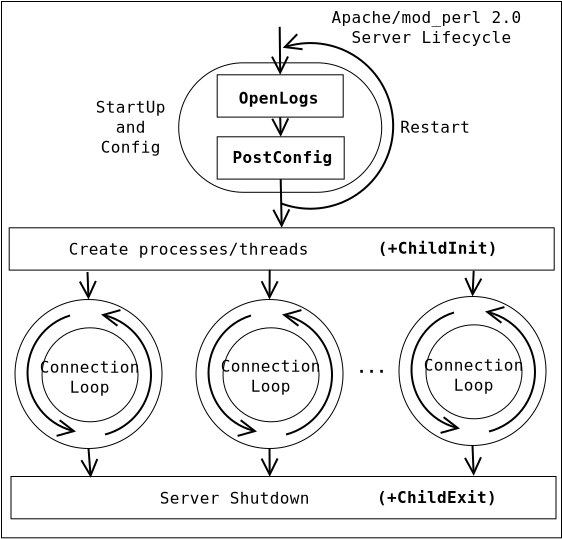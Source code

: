 <?xml version="1.0" encoding="UTF-8"?>
<dia:diagram xmlns:dia="http://www.lysator.liu.se/~alla/dia/">
  <dia:layer name="Background" visible="true">
    <dia:object type="Standard - Box" version="0" id="O0">
      <dia:attribute name="obj_pos">
        <dia:point val="0.465,-0.915"/>
      </dia:attribute>
      <dia:attribute name="obj_bb">
        <dia:rectangle val="0.44,-0.94;28.49,25.925"/>
      </dia:attribute>
      <dia:attribute name="elem_corner">
        <dia:point val="0.465,-0.915"/>
      </dia:attribute>
      <dia:attribute name="elem_width">
        <dia:real val="28"/>
      </dia:attribute>
      <dia:attribute name="elem_height">
        <dia:real val="26.815"/>
      </dia:attribute>
      <dia:attribute name="border_width">
        <dia:real val="0.05"/>
      </dia:attribute>
      <dia:attribute name="show_background">
        <dia:boolean val="false"/>
      </dia:attribute>
    </dia:object>
    <dia:object type="Standard - Box" version="0" id="O1">
      <dia:attribute name="obj_pos">
        <dia:point val="9.325,2.15"/>
      </dia:attribute>
      <dia:attribute name="obj_bb">
        <dia:rectangle val="9.3,2.125;19.5,8.65"/>
      </dia:attribute>
      <dia:attribute name="elem_corner">
        <dia:point val="9.325,2.15"/>
      </dia:attribute>
      <dia:attribute name="elem_width">
        <dia:real val="10.15"/>
      </dia:attribute>
      <dia:attribute name="elem_height">
        <dia:real val="6.475"/>
      </dia:attribute>
      <dia:attribute name="border_width">
        <dia:real val="0.05"/>
      </dia:attribute>
      <dia:attribute name="show_background">
        <dia:boolean val="false"/>
      </dia:attribute>
      <dia:attribute name="corner_radius">
        <dia:real val="10"/>
      </dia:attribute>
    </dia:object>
    <dia:object type="Standard - Box" version="0" id="O2">
      <dia:attribute name="obj_pos">
        <dia:point val="11.25,2.75"/>
      </dia:attribute>
      <dia:attribute name="obj_bb">
        <dia:rectangle val="11.225,2.725;17.575,4.89"/>
      </dia:attribute>
      <dia:attribute name="elem_corner">
        <dia:point val="11.25,2.75"/>
      </dia:attribute>
      <dia:attribute name="elem_width">
        <dia:real val="6.3"/>
      </dia:attribute>
      <dia:attribute name="elem_height">
        <dia:real val="2.115"/>
      </dia:attribute>
      <dia:attribute name="border_width">
        <dia:real val="0.05"/>
      </dia:attribute>
      <dia:attribute name="show_background">
        <dia:boolean val="false"/>
      </dia:attribute>
    </dia:object>
    <dia:object type="Standard - Box" version="0" id="O3">
      <dia:attribute name="obj_pos">
        <dia:point val="11.25,5.85"/>
      </dia:attribute>
      <dia:attribute name="obj_bb">
        <dia:rectangle val="11.225,5.825;17.625,7.99"/>
      </dia:attribute>
      <dia:attribute name="elem_corner">
        <dia:point val="11.25,5.85"/>
      </dia:attribute>
      <dia:attribute name="elem_width">
        <dia:real val="6.35"/>
      </dia:attribute>
      <dia:attribute name="elem_height">
        <dia:real val="2.115"/>
      </dia:attribute>
      <dia:attribute name="border_width">
        <dia:real val="0.05"/>
      </dia:attribute>
      <dia:attribute name="show_background">
        <dia:boolean val="false"/>
      </dia:attribute>
    </dia:object>
    <dia:object type="Standard - Box" version="0" id="O4">
      <dia:attribute name="obj_pos">
        <dia:point val="0.85,10.4"/>
      </dia:attribute>
      <dia:attribute name="obj_bb">
        <dia:rectangle val="0.825,10.375;28.125,12.54"/>
      </dia:attribute>
      <dia:attribute name="elem_corner">
        <dia:point val="0.85,10.4"/>
      </dia:attribute>
      <dia:attribute name="elem_width">
        <dia:real val="27.25"/>
      </dia:attribute>
      <dia:attribute name="elem_height">
        <dia:real val="2.115"/>
      </dia:attribute>
      <dia:attribute name="border_width">
        <dia:real val="0.05"/>
      </dia:attribute>
      <dia:attribute name="show_background">
        <dia:boolean val="false"/>
      </dia:attribute>
    </dia:object>
    <dia:object type="Standard - Line" version="0" id="O5">
      <dia:attribute name="obj_pos">
        <dia:point val="14.4,4.865"/>
      </dia:attribute>
      <dia:attribute name="obj_bb">
        <dia:rectangle val="13.624,4.814;15.226,5.92"/>
      </dia:attribute>
      <dia:attribute name="conn_endpoints">
        <dia:point val="14.4,4.865"/>
        <dia:point val="14.425,5.85"/>
      </dia:attribute>
      <dia:attribute name="numcp">
        <dia:int val="1"/>
      </dia:attribute>
      <dia:attribute name="end_arrow">
        <dia:enum val="1"/>
      </dia:attribute>
      <dia:attribute name="end_arrow_length">
        <dia:real val="0.8"/>
      </dia:attribute>
      <dia:attribute name="end_arrow_width">
        <dia:real val="0.8"/>
      </dia:attribute>
      <dia:connections>
        <dia:connection handle="0" to="O2" connection="6"/>
        <dia:connection handle="1" to="O3" connection="1"/>
      </dia:connections>
    </dia:object>
    <dia:object type="Standard - Line" version="0" id="O6">
      <dia:attribute name="obj_pos">
        <dia:point val="14.425,7.965"/>
      </dia:attribute>
      <dia:attribute name="obj_bb">
        <dia:rectangle val="13.674,7.914;15.276,10.466"/>
      </dia:attribute>
      <dia:attribute name="conn_endpoints">
        <dia:point val="14.425,7.965"/>
        <dia:point val="14.475,10.4"/>
      </dia:attribute>
      <dia:attribute name="numcp">
        <dia:int val="1"/>
      </dia:attribute>
      <dia:attribute name="end_arrow">
        <dia:enum val="1"/>
      </dia:attribute>
      <dia:attribute name="end_arrow_length">
        <dia:real val="0.8"/>
      </dia:attribute>
      <dia:attribute name="end_arrow_width">
        <dia:real val="0.8"/>
      </dia:attribute>
      <dia:connections>
        <dia:connection handle="0" to="O3" connection="6"/>
        <dia:connection handle="1" to="O4" connection="1"/>
      </dia:connections>
    </dia:object>
    <dia:object type="Standard - Line" version="0" id="O7">
      <dia:attribute name="obj_pos">
        <dia:point val="24.075,12.55"/>
      </dia:attribute>
      <dia:attribute name="obj_bb">
        <dia:rectangle val="23.213,12.498;24.817,13.922"/>
      </dia:attribute>
      <dia:attribute name="conn_endpoints">
        <dia:point val="24.075,12.55"/>
        <dia:point val="24.015,13.835"/>
      </dia:attribute>
      <dia:attribute name="numcp">
        <dia:int val="1"/>
      </dia:attribute>
      <dia:attribute name="end_arrow">
        <dia:enum val="1"/>
      </dia:attribute>
      <dia:attribute name="end_arrow_length">
        <dia:real val="0.8"/>
      </dia:attribute>
      <dia:attribute name="end_arrow_width">
        <dia:real val="0.8"/>
      </dia:attribute>
      <dia:connections>
        <dia:connection handle="1" to="O24" connection="1"/>
      </dia:connections>
    </dia:object>
    <dia:object type="Standard - Text" version="0" id="O8">
      <dia:attribute name="obj_pos">
        <dia:point val="14.25,4.2"/>
      </dia:attribute>
      <dia:attribute name="obj_bb">
        <dia:rectangle val="11.671,3.454;16.829,4.454"/>
      </dia:attribute>
      <dia:attribute name="text">
        <dia:composite type="text">
          <dia:attribute name="string">
            <dia:string>#OpenLogs#</dia:string>
          </dia:attribute>
          <dia:attribute name="font">
            <dia:font name="Courier-Bold"/>
          </dia:attribute>
          <dia:attribute name="height">
            <dia:real val="1"/>
          </dia:attribute>
          <dia:attribute name="pos">
            <dia:point val="14.25,4.2"/>
          </dia:attribute>
          <dia:attribute name="color">
            <dia:color val="#000000"/>
          </dia:attribute>
          <dia:attribute name="alignment">
            <dia:enum val="1"/>
          </dia:attribute>
        </dia:composite>
      </dia:attribute>
    </dia:object>
    <dia:object type="Standard - Text" version="0" id="O9">
      <dia:attribute name="obj_pos">
        <dia:point val="14.509,7.161"/>
      </dia:attribute>
      <dia:attribute name="obj_bb">
        <dia:rectangle val="11.27,6.415;17.749,7.415"/>
      </dia:attribute>
      <dia:attribute name="text">
        <dia:composite type="text">
          <dia:attribute name="string">
            <dia:string>#PostConfig#</dia:string>
          </dia:attribute>
          <dia:attribute name="font">
            <dia:font name="Courier-Bold"/>
          </dia:attribute>
          <dia:attribute name="height">
            <dia:real val="1"/>
          </dia:attribute>
          <dia:attribute name="pos">
            <dia:point val="14.509,7.161"/>
          </dia:attribute>
          <dia:attribute name="color">
            <dia:color val="#000000"/>
          </dia:attribute>
          <dia:attribute name="alignment">
            <dia:enum val="1"/>
          </dia:attribute>
        </dia:composite>
      </dia:attribute>
    </dia:object>
    <dia:object type="Standard - Text" version="0" id="O10">
      <dia:attribute name="obj_pos">
        <dia:point val="9.825,11.75"/>
      </dia:attribute>
      <dia:attribute name="obj_bb">
        <dia:rectangle val="1.999,11.007;17.652,12.007"/>
      </dia:attribute>
      <dia:attribute name="text">
        <dia:composite type="text">
          <dia:attribute name="string">
            <dia:string>#Create processes/threads#</dia:string>
          </dia:attribute>
          <dia:attribute name="font">
            <dia:font name="Courier"/>
          </dia:attribute>
          <dia:attribute name="height">
            <dia:real val="1"/>
          </dia:attribute>
          <dia:attribute name="pos">
            <dia:point val="9.825,11.75"/>
          </dia:attribute>
          <dia:attribute name="color">
            <dia:color val="#000000"/>
          </dia:attribute>
          <dia:attribute name="alignment">
            <dia:enum val="1"/>
          </dia:attribute>
        </dia:composite>
      </dia:attribute>
    </dia:object>
    <dia:object type="Standard - Arc" version="0" id="O11">
      <dia:attribute name="obj_pos">
        <dia:point val="14.45,9.182"/>
      </dia:attribute>
      <dia:attribute name="obj_bb">
        <dia:rectangle val="13.725,1.113;20.1,9.497"/>
      </dia:attribute>
      <dia:attribute name="conn_endpoints">
        <dia:point val="14.45,9.182"/>
        <dia:point val="14.525,1.4"/>
      </dia:attribute>
      <dia:attribute name="curve_distance">
        <dia:real val="5.562"/>
      </dia:attribute>
      <dia:attribute name="end_arrow">
        <dia:enum val="1"/>
      </dia:attribute>
      <dia:attribute name="end_arrow_length">
        <dia:real val="0.8"/>
      </dia:attribute>
      <dia:attribute name="end_arrow_width">
        <dia:real val="0.8"/>
      </dia:attribute>
      <dia:connections>
        <dia:connection handle="0" to="O6" connection="0"/>
      </dia:connections>
    </dia:object>
    <dia:object type="Standard - Line" version="0" id="O12">
      <dia:attribute name="obj_pos">
        <dia:point val="14.375,0.35"/>
      </dia:attribute>
      <dia:attribute name="obj_bb">
        <dia:rectangle val="13.6,0.299;15.2,2.808"/>
      </dia:attribute>
      <dia:attribute name="conn_endpoints">
        <dia:point val="14.375,0.35"/>
        <dia:point val="14.4,2.75"/>
      </dia:attribute>
      <dia:attribute name="numcp">
        <dia:int val="1"/>
      </dia:attribute>
      <dia:attribute name="end_arrow">
        <dia:enum val="1"/>
      </dia:attribute>
      <dia:attribute name="end_arrow_length">
        <dia:real val="0.8"/>
      </dia:attribute>
      <dia:attribute name="end_arrow_width">
        <dia:real val="0.8"/>
      </dia:attribute>
      <dia:connections>
        <dia:connection handle="1" to="O2" connection="1"/>
      </dia:connections>
    </dia:object>
    <dia:object type="Standard - Text" version="0" id="O13">
      <dia:attribute name="obj_pos">
        <dia:point val="22.15,5.65"/>
      </dia:attribute>
      <dia:attribute name="obj_bb">
        <dia:rectangle val="19.901,4.907;24.399,5.907"/>
      </dia:attribute>
      <dia:attribute name="text">
        <dia:composite type="text">
          <dia:attribute name="string">
            <dia:string>#Restart#</dia:string>
          </dia:attribute>
          <dia:attribute name="font">
            <dia:font name="Courier"/>
          </dia:attribute>
          <dia:attribute name="height">
            <dia:real val="1"/>
          </dia:attribute>
          <dia:attribute name="pos">
            <dia:point val="22.15,5.65"/>
          </dia:attribute>
          <dia:attribute name="color">
            <dia:color val="#000000"/>
          </dia:attribute>
          <dia:attribute name="alignment">
            <dia:enum val="1"/>
          </dia:attribute>
        </dia:composite>
      </dia:attribute>
    </dia:object>
    <dia:object type="Standard - Line" version="0" id="O14">
      <dia:attribute name="obj_pos">
        <dia:point val="24.015,21.285"/>
      </dia:attribute>
      <dia:attribute name="obj_bb">
        <dia:rectangle val="23.274,21.233;24.876,22.882"/>
      </dia:attribute>
      <dia:attribute name="conn_endpoints">
        <dia:point val="24.015,21.285"/>
        <dia:point val="24.075,22.8"/>
      </dia:attribute>
      <dia:attribute name="numcp">
        <dia:int val="1"/>
      </dia:attribute>
      <dia:attribute name="end_arrow">
        <dia:enum val="1"/>
      </dia:attribute>
      <dia:attribute name="end_arrow_length">
        <dia:real val="0.8"/>
      </dia:attribute>
      <dia:attribute name="end_arrow_width">
        <dia:real val="0.8"/>
      </dia:attribute>
      <dia:connections>
        <dia:connection handle="0" to="O24" connection="6"/>
      </dia:connections>
    </dia:object>
    <dia:object type="Standard - Text" version="0" id="O15">
      <dia:attribute name="obj_pos">
        <dia:point val="6.925,4.65"/>
      </dia:attribute>
      <dia:attribute name="obj_bb">
        <dia:rectangle val="4.697,3.907;9.152,6.907"/>
      </dia:attribute>
      <dia:attribute name="text">
        <dia:composite type="text">
          <dia:attribute name="string">
            <dia:string>#StartUp
and
Config#</dia:string>
          </dia:attribute>
          <dia:attribute name="font">
            <dia:font name="Courier"/>
          </dia:attribute>
          <dia:attribute name="height">
            <dia:real val="1"/>
          </dia:attribute>
          <dia:attribute name="pos">
            <dia:point val="6.925,4.65"/>
          </dia:attribute>
          <dia:attribute name="color">
            <dia:color val="#000000"/>
          </dia:attribute>
          <dia:attribute name="alignment">
            <dia:enum val="1"/>
          </dia:attribute>
        </dia:composite>
      </dia:attribute>
    </dia:object>
    <dia:object type="Standard - Line" version="0" id="O16">
      <dia:attribute name="obj_pos">
        <dia:point val="4.765,12.61"/>
      </dia:attribute>
      <dia:attribute name="obj_bb">
        <dia:rectangle val="4.015,12.558;5.617,14.065"/>
      </dia:attribute>
      <dia:attribute name="conn_endpoints">
        <dia:point val="4.765,12.61"/>
        <dia:point val="4.816,13.985"/>
      </dia:attribute>
      <dia:attribute name="numcp">
        <dia:int val="1"/>
      </dia:attribute>
      <dia:attribute name="end_arrow">
        <dia:enum val="1"/>
      </dia:attribute>
      <dia:attribute name="end_arrow_length">
        <dia:real val="0.8"/>
      </dia:attribute>
      <dia:attribute name="end_arrow_width">
        <dia:real val="0.8"/>
      </dia:attribute>
      <dia:connections>
        <dia:connection handle="1" to="O29" connection="1"/>
      </dia:connections>
    </dia:object>
    <dia:object type="Standard - Line" version="0" id="O17">
      <dia:attribute name="obj_pos">
        <dia:point val="4.816,21.435"/>
      </dia:attribute>
      <dia:attribute name="obj_bb">
        <dia:rectangle val="4.123,21.381;5.727,23.009"/>
      </dia:attribute>
      <dia:attribute name="conn_endpoints">
        <dia:point val="4.816,21.435"/>
        <dia:point val="4.925,22.9"/>
      </dia:attribute>
      <dia:attribute name="numcp">
        <dia:int val="1"/>
      </dia:attribute>
      <dia:attribute name="end_arrow">
        <dia:enum val="1"/>
      </dia:attribute>
      <dia:attribute name="end_arrow_length">
        <dia:real val="0.8"/>
      </dia:attribute>
      <dia:attribute name="end_arrow_width">
        <dia:real val="0.8"/>
      </dia:attribute>
      <dia:connections>
        <dia:connection handle="0" to="O29" connection="6"/>
      </dia:connections>
    </dia:object>
    <dia:object type="Standard - Line" version="0" id="O18">
      <dia:attribute name="obj_pos">
        <dia:point val="13.875,12.5"/>
      </dia:attribute>
      <dia:attribute name="obj_bb">
        <dia:rectangle val="13.066,12.45;14.666,14.04"/>
      </dia:attribute>
      <dia:attribute name="conn_endpoints">
        <dia:point val="13.875,12.5"/>
        <dia:point val="13.866,13.985"/>
      </dia:attribute>
      <dia:attribute name="numcp">
        <dia:int val="1"/>
      </dia:attribute>
      <dia:attribute name="end_arrow">
        <dia:enum val="1"/>
      </dia:attribute>
      <dia:attribute name="end_arrow_length">
        <dia:real val="0.8"/>
      </dia:attribute>
      <dia:attribute name="end_arrow_width">
        <dia:real val="0.8"/>
      </dia:attribute>
      <dia:connections>
        <dia:connection handle="1" to="O33" connection="1"/>
      </dia:connections>
    </dia:object>
    <dia:object type="Standard - Line" version="0" id="O19">
      <dia:attribute name="obj_pos">
        <dia:point val="13.866,21.435"/>
      </dia:attribute>
      <dia:attribute name="obj_bb">
        <dia:rectangle val="13.075,21.385;14.675,22.905"/>
      </dia:attribute>
      <dia:attribute name="conn_endpoints">
        <dia:point val="13.866,21.435"/>
        <dia:point val="13.875,22.85"/>
      </dia:attribute>
      <dia:attribute name="numcp">
        <dia:int val="1"/>
      </dia:attribute>
      <dia:attribute name="end_arrow">
        <dia:enum val="1"/>
      </dia:attribute>
      <dia:attribute name="end_arrow_length">
        <dia:real val="0.8"/>
      </dia:attribute>
      <dia:attribute name="end_arrow_width">
        <dia:real val="0.8"/>
      </dia:attribute>
      <dia:connections>
        <dia:connection handle="0" to="O33" connection="6"/>
      </dia:connections>
    </dia:object>
    <dia:object type="Standard - Text" version="0" id="O20">
      <dia:attribute name="obj_pos">
        <dia:point val="18.975,17.65"/>
      </dia:attribute>
      <dia:attribute name="obj_bb">
        <dia:rectangle val="18.211,16.904;19.74,17.904"/>
      </dia:attribute>
      <dia:attribute name="text">
        <dia:composite type="text">
          <dia:attribute name="string">
            <dia:string>#...#</dia:string>
          </dia:attribute>
          <dia:attribute name="font">
            <dia:font name="Courier-Bold"/>
          </dia:attribute>
          <dia:attribute name="height">
            <dia:real val="1"/>
          </dia:attribute>
          <dia:attribute name="pos">
            <dia:point val="18.975,17.65"/>
          </dia:attribute>
          <dia:attribute name="color">
            <dia:color val="#000000"/>
          </dia:attribute>
          <dia:attribute name="alignment">
            <dia:enum val="1"/>
          </dia:attribute>
        </dia:composite>
      </dia:attribute>
    </dia:object>
    <dia:object type="Standard - Box" version="0" id="O21">
      <dia:attribute name="obj_pos">
        <dia:point val="0.94,22.835"/>
      </dia:attribute>
      <dia:attribute name="obj_bb">
        <dia:rectangle val="0.915,22.81;28.215,24.975"/>
      </dia:attribute>
      <dia:attribute name="elem_corner">
        <dia:point val="0.94,22.835"/>
      </dia:attribute>
      <dia:attribute name="elem_width">
        <dia:real val="27.25"/>
      </dia:attribute>
      <dia:attribute name="elem_height">
        <dia:real val="2.115"/>
      </dia:attribute>
      <dia:attribute name="border_width">
        <dia:real val="0.05"/>
      </dia:attribute>
      <dia:attribute name="show_background">
        <dia:boolean val="false"/>
      </dia:attribute>
    </dia:object>
    <dia:object type="Standard - Text" version="0" id="O22">
      <dia:attribute name="obj_pos">
        <dia:point val="12.125,24.2"/>
      </dia:attribute>
      <dia:attribute name="obj_bb">
        <dia:rectangle val="7.247,23.407;17.053,24.557"/>
      </dia:attribute>
      <dia:attribute name="text">
        <dia:composite type="text">
          <dia:attribute name="string">
            <dia:string>#Server Shutdown#</dia:string>
          </dia:attribute>
          <dia:attribute name="font">
            <dia:font name="Courier"/>
          </dia:attribute>
          <dia:attribute name="height">
            <dia:real val="1"/>
          </dia:attribute>
          <dia:attribute name="pos">
            <dia:point val="12.125,24.2"/>
          </dia:attribute>
          <dia:attribute name="color">
            <dia:color val="#000000"/>
          </dia:attribute>
          <dia:attribute name="alignment">
            <dia:enum val="1"/>
          </dia:attribute>
        </dia:composite>
      </dia:attribute>
    </dia:object>
    <dia:object type="Standard - Text" version="0" id="O23">
      <dia:attribute name="obj_pos">
        <dia:point val="21.965,0.16"/>
      </dia:attribute>
      <dia:attribute name="obj_bb">
        <dia:rectangle val="15.7,-0.583;28.23,1.417"/>
      </dia:attribute>
      <dia:attribute name="text">
        <dia:composite type="text">
          <dia:attribute name="string">
            <dia:string>#Apache/mod_perl 2.0 
Server Lifecycle#</dia:string>
          </dia:attribute>
          <dia:attribute name="font">
            <dia:font name="Courier"/>
          </dia:attribute>
          <dia:attribute name="height">
            <dia:real val="1"/>
          </dia:attribute>
          <dia:attribute name="pos">
            <dia:point val="21.965,0.16"/>
          </dia:attribute>
          <dia:attribute name="color">
            <dia:color val="#000000"/>
          </dia:attribute>
          <dia:attribute name="alignment">
            <dia:enum val="1"/>
          </dia:attribute>
        </dia:composite>
      </dia:attribute>
    </dia:object>
    <dia:object type="Standard - Ellipse" version="0" id="O24">
      <dia:attribute name="obj_pos">
        <dia:point val="20.34,13.835"/>
      </dia:attribute>
      <dia:attribute name="obj_bb">
        <dia:rectangle val="20.315,13.81;27.715,21.31"/>
      </dia:attribute>
      <dia:attribute name="elem_corner">
        <dia:point val="20.34,13.835"/>
      </dia:attribute>
      <dia:attribute name="elem_width">
        <dia:real val="7.35"/>
      </dia:attribute>
      <dia:attribute name="elem_height">
        <dia:real val="7.45"/>
      </dia:attribute>
      <dia:attribute name="border_width">
        <dia:real val="0.05"/>
      </dia:attribute>
    </dia:object>
    <dia:object type="Standard - Arc" version="0" id="O25">
      <dia:attribute name="obj_pos">
        <dia:point val="24.84,20.585"/>
      </dia:attribute>
      <dia:attribute name="obj_bb">
        <dia:rectangle val="23.839,14.508;27.191,20.637"/>
      </dia:attribute>
      <dia:attribute name="conn_endpoints">
        <dia:point val="24.84,20.585"/>
        <dia:point val="24.64,14.585"/>
      </dia:attribute>
      <dia:attribute name="curve_distance">
        <dia:real val="2.4"/>
      </dia:attribute>
      <dia:attribute name="end_arrow">
        <dia:enum val="1"/>
      </dia:attribute>
      <dia:attribute name="end_arrow_length">
        <dia:real val="0.8"/>
      </dia:attribute>
      <dia:attribute name="end_arrow_width">
        <dia:real val="0.8"/>
      </dia:attribute>
    </dia:object>
    <dia:object type="Standard - Ellipse" version="0" id="O26">
      <dia:attribute name="obj_pos">
        <dia:point val="21.69,15.25"/>
      </dia:attribute>
      <dia:attribute name="obj_bb">
        <dia:rectangle val="21.665,15.225;26.515,19.975"/>
      </dia:attribute>
      <dia:attribute name="elem_corner">
        <dia:point val="21.69,15.25"/>
      </dia:attribute>
      <dia:attribute name="elem_width">
        <dia:real val="4.8"/>
      </dia:attribute>
      <dia:attribute name="elem_height">
        <dia:real val="4.7"/>
      </dia:attribute>
      <dia:attribute name="border_width">
        <dia:real val="0.05"/>
      </dia:attribute>
    </dia:object>
    <dia:object type="Standard - Text" version="0" id="O27">
      <dia:attribute name="obj_pos">
        <dia:point val="24.075,17.55"/>
      </dia:attribute>
      <dia:attribute name="obj_bb">
        <dia:rectangle val="20.83,16.807;27.32,18.807"/>
      </dia:attribute>
      <dia:attribute name="text">
        <dia:composite type="text">
          <dia:attribute name="string">
            <dia:string>#Connection
Loop#</dia:string>
          </dia:attribute>
          <dia:attribute name="font">
            <dia:font name="Courier"/>
          </dia:attribute>
          <dia:attribute name="height">
            <dia:real val="1"/>
          </dia:attribute>
          <dia:attribute name="pos">
            <dia:point val="24.075,17.55"/>
          </dia:attribute>
          <dia:attribute name="color">
            <dia:color val="#000000"/>
          </dia:attribute>
          <dia:attribute name="alignment">
            <dia:enum val="1"/>
          </dia:attribute>
        </dia:composite>
      </dia:attribute>
    </dia:object>
    <dia:object type="Standard - Arc" version="0" id="O28">
      <dia:attribute name="obj_pos">
        <dia:point val="23.09,14.635"/>
      </dia:attribute>
      <dia:attribute name="obj_bb">
        <dia:rectangle val="20.915,14.582;24.192,20.526"/>
      </dia:attribute>
      <dia:attribute name="conn_endpoints">
        <dia:point val="23.09,14.635"/>
        <dia:point val="23.39,20.435"/>
      </dia:attribute>
      <dia:attribute name="curve_distance">
        <dia:real val="2.274"/>
      </dia:attribute>
      <dia:attribute name="end_arrow">
        <dia:enum val="1"/>
      </dia:attribute>
      <dia:attribute name="end_arrow_length">
        <dia:real val="0.8"/>
      </dia:attribute>
      <dia:attribute name="end_arrow_width">
        <dia:real val="0.8"/>
      </dia:attribute>
    </dia:object>
    <dia:object type="Standard - Ellipse" version="0" id="O29">
      <dia:attribute name="obj_pos">
        <dia:point val="1.141,13.985"/>
      </dia:attribute>
      <dia:attribute name="obj_bb">
        <dia:rectangle val="1.116,13.96;8.516,21.46"/>
      </dia:attribute>
      <dia:attribute name="elem_corner">
        <dia:point val="1.141,13.985"/>
      </dia:attribute>
      <dia:attribute name="elem_width">
        <dia:real val="7.35"/>
      </dia:attribute>
      <dia:attribute name="elem_height">
        <dia:real val="7.45"/>
      </dia:attribute>
      <dia:attribute name="border_width">
        <dia:real val="0.05"/>
      </dia:attribute>
    </dia:object>
    <dia:object type="Standard - Arc" version="0" id="O30">
      <dia:attribute name="obj_pos">
        <dia:point val="5.641,20.735"/>
      </dia:attribute>
      <dia:attribute name="obj_bb">
        <dia:rectangle val="4.64,14.658;7.992,20.787"/>
      </dia:attribute>
      <dia:attribute name="conn_endpoints">
        <dia:point val="5.641,20.735"/>
        <dia:point val="5.441,14.735"/>
      </dia:attribute>
      <dia:attribute name="curve_distance">
        <dia:real val="2.4"/>
      </dia:attribute>
      <dia:attribute name="end_arrow">
        <dia:enum val="1"/>
      </dia:attribute>
      <dia:attribute name="end_arrow_length">
        <dia:real val="0.8"/>
      </dia:attribute>
      <dia:attribute name="end_arrow_width">
        <dia:real val="0.8"/>
      </dia:attribute>
    </dia:object>
    <dia:object type="Standard - Ellipse" version="0" id="O31">
      <dia:attribute name="obj_pos">
        <dia:point val="2.491,15.4"/>
      </dia:attribute>
      <dia:attribute name="obj_bb">
        <dia:rectangle val="2.466,15.375;7.316,20.125"/>
      </dia:attribute>
      <dia:attribute name="elem_corner">
        <dia:point val="2.491,15.4"/>
      </dia:attribute>
      <dia:attribute name="elem_width">
        <dia:real val="4.8"/>
      </dia:attribute>
      <dia:attribute name="elem_height">
        <dia:real val="4.7"/>
      </dia:attribute>
      <dia:attribute name="border_width">
        <dia:real val="0.05"/>
      </dia:attribute>
    </dia:object>
    <dia:object type="Standard - Arc" version="0" id="O32">
      <dia:attribute name="obj_pos">
        <dia:point val="3.891,14.785"/>
      </dia:attribute>
      <dia:attribute name="obj_bb">
        <dia:rectangle val="1.716,14.732;4.993,20.676"/>
      </dia:attribute>
      <dia:attribute name="conn_endpoints">
        <dia:point val="3.891,14.785"/>
        <dia:point val="4.191,20.585"/>
      </dia:attribute>
      <dia:attribute name="curve_distance">
        <dia:real val="2.274"/>
      </dia:attribute>
      <dia:attribute name="end_arrow">
        <dia:enum val="1"/>
      </dia:attribute>
      <dia:attribute name="end_arrow_length">
        <dia:real val="0.8"/>
      </dia:attribute>
      <dia:attribute name="end_arrow_width">
        <dia:real val="0.8"/>
      </dia:attribute>
    </dia:object>
    <dia:object type="Standard - Ellipse" version="0" id="O33">
      <dia:attribute name="obj_pos">
        <dia:point val="10.191,13.985"/>
      </dia:attribute>
      <dia:attribute name="obj_bb">
        <dia:rectangle val="10.166,13.96;17.566,21.46"/>
      </dia:attribute>
      <dia:attribute name="elem_corner">
        <dia:point val="10.191,13.985"/>
      </dia:attribute>
      <dia:attribute name="elem_width">
        <dia:real val="7.35"/>
      </dia:attribute>
      <dia:attribute name="elem_height">
        <dia:real val="7.45"/>
      </dia:attribute>
      <dia:attribute name="border_width">
        <dia:real val="0.05"/>
      </dia:attribute>
    </dia:object>
    <dia:object type="Standard - Arc" version="0" id="O34">
      <dia:attribute name="obj_pos">
        <dia:point val="14.691,20.735"/>
      </dia:attribute>
      <dia:attribute name="obj_bb">
        <dia:rectangle val="13.69,14.658;17.042,20.787"/>
      </dia:attribute>
      <dia:attribute name="conn_endpoints">
        <dia:point val="14.691,20.735"/>
        <dia:point val="14.491,14.735"/>
      </dia:attribute>
      <dia:attribute name="curve_distance">
        <dia:real val="2.4"/>
      </dia:attribute>
      <dia:attribute name="end_arrow">
        <dia:enum val="1"/>
      </dia:attribute>
      <dia:attribute name="end_arrow_length">
        <dia:real val="0.8"/>
      </dia:attribute>
      <dia:attribute name="end_arrow_width">
        <dia:real val="0.8"/>
      </dia:attribute>
    </dia:object>
    <dia:object type="Standard - Ellipse" version="0" id="O35">
      <dia:attribute name="obj_pos">
        <dia:point val="11.541,15.4"/>
      </dia:attribute>
      <dia:attribute name="obj_bb">
        <dia:rectangle val="11.516,15.375;16.366,20.125"/>
      </dia:attribute>
      <dia:attribute name="elem_corner">
        <dia:point val="11.541,15.4"/>
      </dia:attribute>
      <dia:attribute name="elem_width">
        <dia:real val="4.8"/>
      </dia:attribute>
      <dia:attribute name="elem_height">
        <dia:real val="4.7"/>
      </dia:attribute>
      <dia:attribute name="border_width">
        <dia:real val="0.05"/>
      </dia:attribute>
    </dia:object>
    <dia:object type="Standard - Arc" version="0" id="O36">
      <dia:attribute name="obj_pos">
        <dia:point val="12.941,14.785"/>
      </dia:attribute>
      <dia:attribute name="obj_bb">
        <dia:rectangle val="10.766,14.732;14.043,20.676"/>
      </dia:attribute>
      <dia:attribute name="conn_endpoints">
        <dia:point val="12.941,14.785"/>
        <dia:point val="13.241,20.585"/>
      </dia:attribute>
      <dia:attribute name="curve_distance">
        <dia:real val="2.274"/>
      </dia:attribute>
      <dia:attribute name="end_arrow">
        <dia:enum val="1"/>
      </dia:attribute>
      <dia:attribute name="end_arrow_length">
        <dia:real val="0.8"/>
      </dia:attribute>
      <dia:attribute name="end_arrow_width">
        <dia:real val="0.8"/>
      </dia:attribute>
    </dia:object>
    <dia:object type="Standard - Text" version="0" id="O37">
      <dia:attribute name="obj_pos">
        <dia:point val="13.925,17.6"/>
      </dia:attribute>
      <dia:attribute name="obj_bb">
        <dia:rectangle val="10.68,16.857;17.17,18.857"/>
      </dia:attribute>
      <dia:attribute name="text">
        <dia:composite type="text">
          <dia:attribute name="string">
            <dia:string>#Connection
Loop#</dia:string>
          </dia:attribute>
          <dia:attribute name="font">
            <dia:font name="Courier"/>
          </dia:attribute>
          <dia:attribute name="height">
            <dia:real val="1"/>
          </dia:attribute>
          <dia:attribute name="pos">
            <dia:point val="13.925,17.6"/>
          </dia:attribute>
          <dia:attribute name="color">
            <dia:color val="#000000"/>
          </dia:attribute>
          <dia:attribute name="alignment">
            <dia:enum val="1"/>
          </dia:attribute>
        </dia:composite>
      </dia:attribute>
    </dia:object>
    <dia:object type="Standard - Text" version="0" id="O38">
      <dia:attribute name="obj_pos">
        <dia:point val="4.875,17.65"/>
      </dia:attribute>
      <dia:attribute name="obj_bb">
        <dia:rectangle val="1.63,16.907;8.12,18.907"/>
      </dia:attribute>
      <dia:attribute name="text">
        <dia:composite type="text">
          <dia:attribute name="string">
            <dia:string>#Connection
Loop#</dia:string>
          </dia:attribute>
          <dia:attribute name="font">
            <dia:font name="Courier"/>
          </dia:attribute>
          <dia:attribute name="height">
            <dia:real val="1"/>
          </dia:attribute>
          <dia:attribute name="pos">
            <dia:point val="4.875,17.65"/>
          </dia:attribute>
          <dia:attribute name="color">
            <dia:color val="#000000"/>
          </dia:attribute>
          <dia:attribute name="alignment">
            <dia:enum val="1"/>
          </dia:attribute>
        </dia:composite>
      </dia:attribute>
    </dia:object>
    <dia:object type="Standard - Text" version="0" id="O39">
      <dia:attribute name="obj_pos">
        <dia:point val="22.275,11.7"/>
      </dia:attribute>
      <dia:attribute name="obj_bb">
        <dia:rectangle val="18.562,10.904;25.938,12.054"/>
      </dia:attribute>
      <dia:attribute name="text">
        <dia:composite type="text">
          <dia:attribute name="string">
            <dia:string>#(+ChildInit)#</dia:string>
          </dia:attribute>
          <dia:attribute name="font">
            <dia:font name="Courier-Bold"/>
          </dia:attribute>
          <dia:attribute name="height">
            <dia:real val="1"/>
          </dia:attribute>
          <dia:attribute name="pos">
            <dia:point val="22.275,11.7"/>
          </dia:attribute>
          <dia:attribute name="color">
            <dia:color val="#000000"/>
          </dia:attribute>
          <dia:attribute name="alignment">
            <dia:enum val="1"/>
          </dia:attribute>
        </dia:composite>
      </dia:attribute>
    </dia:object>
    <dia:object type="Standard - Text" version="0" id="O40">
      <dia:attribute name="obj_pos">
        <dia:point val="22.24,24.16"/>
      </dia:attribute>
      <dia:attribute name="obj_bb">
        <dia:rectangle val="18.577,23.364;25.953,24.514"/>
      </dia:attribute>
      <dia:attribute name="text">
        <dia:composite type="text">
          <dia:attribute name="string">
            <dia:string>#(+ChildExit)#</dia:string>
          </dia:attribute>
          <dia:attribute name="font">
            <dia:font name="Courier-Bold"/>
          </dia:attribute>
          <dia:attribute name="height">
            <dia:real val="1"/>
          </dia:attribute>
          <dia:attribute name="pos">
            <dia:point val="22.24,24.16"/>
          </dia:attribute>
          <dia:attribute name="color">
            <dia:color val="#000000"/>
          </dia:attribute>
          <dia:attribute name="alignment">
            <dia:enum val="1"/>
          </dia:attribute>
        </dia:composite>
      </dia:attribute>
    </dia:object>
  </dia:layer>
</dia:diagram>
